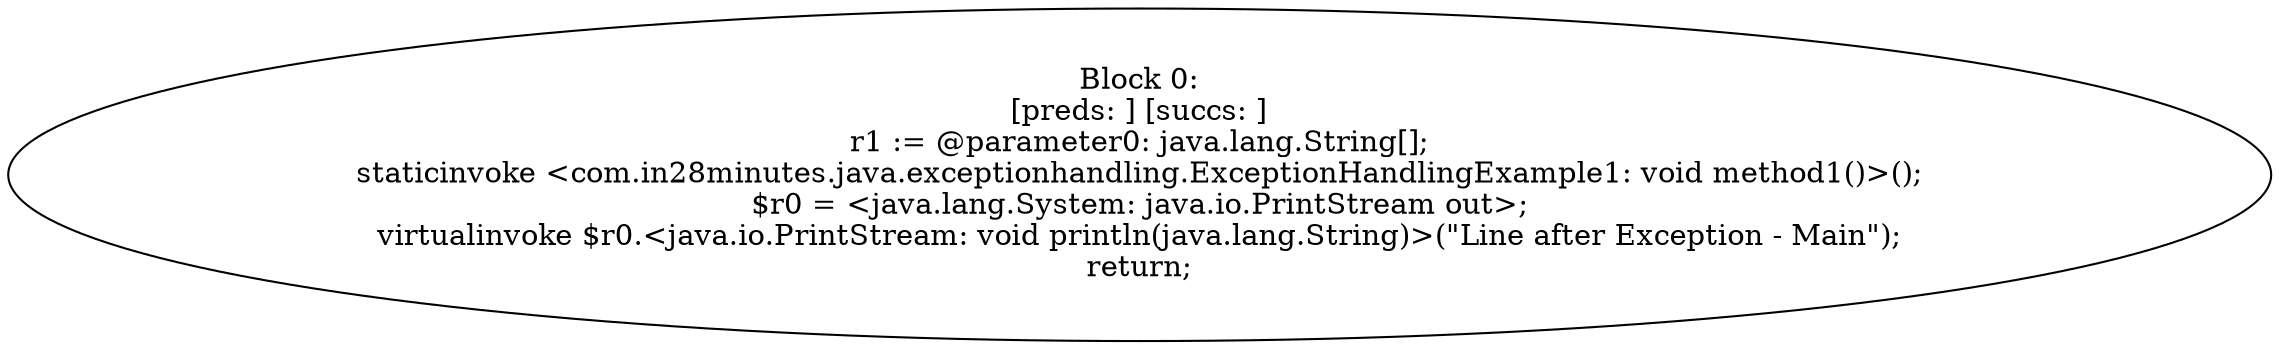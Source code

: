 digraph "unitGraph" {
    "Block 0:
[preds: ] [succs: ]
r1 := @parameter0: java.lang.String[];
staticinvoke <com.in28minutes.java.exceptionhandling.ExceptionHandlingExample1: void method1()>();
$r0 = <java.lang.System: java.io.PrintStream out>;
virtualinvoke $r0.<java.io.PrintStream: void println(java.lang.String)>(\"Line after Exception - Main\");
return;
"
}
